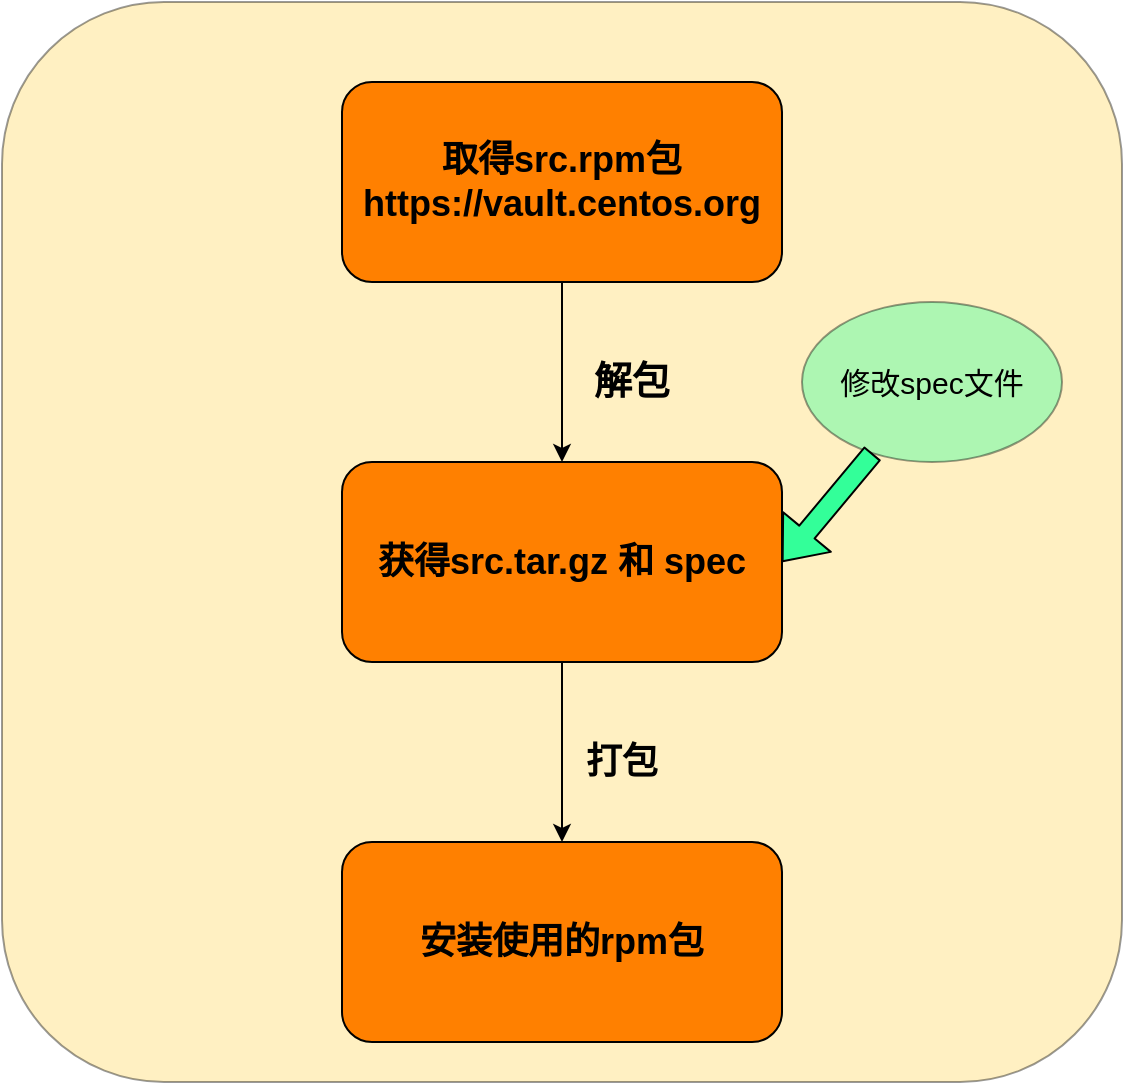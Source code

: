 <mxfile version="14.0.1" type="device"><diagram id="JY1dz9htItaDCj4xKnm4" name="第 1 页"><mxGraphModel dx="1113" dy="626" grid="1" gridSize="10" guides="1" tooltips="1" connect="1" arrows="1" fold="1" page="1" pageScale="1" pageWidth="3300" pageHeight="2339" math="0" shadow="0"><root><mxCell id="0"/><mxCell id="1" parent="0"/><mxCell id="yKU6FpJ-xxpY1-yui1v--11" value="" style="rounded=1;whiteSpace=wrap;html=1;opacity=40;fillColor=#FFD966;" vertex="1" parent="1"><mxGeometry x="70" y="60" width="560" height="540" as="geometry"/></mxCell><mxCell id="yKU6FpJ-xxpY1-yui1v--7" style="edgeStyle=orthogonalEdgeStyle;rounded=0;orthogonalLoop=1;jettySize=auto;html=1;" edge="1" parent="1" source="yKU6FpJ-xxpY1-yui1v--1" target="yKU6FpJ-xxpY1-yui1v--5"><mxGeometry relative="1" as="geometry"/></mxCell><mxCell id="yKU6FpJ-xxpY1-yui1v--1" value="&lt;b style=&quot;font-size: 18px&quot;&gt;取得src.rpm包&lt;br&gt;https://vault.centos.org&lt;/b&gt;" style="rounded=1;whiteSpace=wrap;html=1;fillColor=#FF8000;" vertex="1" parent="1"><mxGeometry x="240" y="100" width="220" height="100" as="geometry"/></mxCell><mxCell id="yKU6FpJ-xxpY1-yui1v--8" style="edgeStyle=orthogonalEdgeStyle;rounded=0;orthogonalLoop=1;jettySize=auto;html=1;" edge="1" parent="1" source="yKU6FpJ-xxpY1-yui1v--5" target="yKU6FpJ-xxpY1-yui1v--6"><mxGeometry relative="1" as="geometry"/></mxCell><mxCell id="yKU6FpJ-xxpY1-yui1v--5" value="&lt;b&gt;&lt;font style=&quot;font-size: 18px&quot;&gt;获得src.tar.gz 和 spec&lt;/font&gt;&lt;/b&gt;" style="rounded=1;whiteSpace=wrap;html=1;fillColor=#FF8000;" vertex="1" parent="1"><mxGeometry x="240" y="290" width="220" height="100" as="geometry"/></mxCell><mxCell id="yKU6FpJ-xxpY1-yui1v--6" value="&lt;b&gt;&lt;font style=&quot;font-size: 18px&quot;&gt;安装使用的rpm包&lt;/font&gt;&lt;/b&gt;" style="rounded=1;whiteSpace=wrap;html=1;fillColor=#FF8000;" vertex="1" parent="1"><mxGeometry x="240" y="480" width="220" height="100" as="geometry"/></mxCell><mxCell id="yKU6FpJ-xxpY1-yui1v--9" value="&lt;b&gt;&lt;font style=&quot;font-size: 19px&quot;&gt;解包&lt;/font&gt;&lt;/b&gt;" style="text;html=1;strokeColor=none;fillColor=none;align=center;verticalAlign=middle;whiteSpace=wrap;rounded=0;" vertex="1" parent="1"><mxGeometry x="340" y="240" width="90" height="20" as="geometry"/></mxCell><mxCell id="yKU6FpJ-xxpY1-yui1v--10" value="&lt;b&gt;&lt;font style=&quot;font-size: 18px&quot;&gt;打包&lt;/font&gt;&lt;/b&gt;" style="text;html=1;strokeColor=none;fillColor=none;align=center;verticalAlign=middle;whiteSpace=wrap;rounded=0;" vertex="1" parent="1"><mxGeometry x="360" y="430" width="40" height="20" as="geometry"/></mxCell><mxCell id="yKU6FpJ-xxpY1-yui1v--12" value="&lt;font style=&quot;font-size: 15px&quot;&gt;修改spec文件&lt;/font&gt;" style="ellipse;whiteSpace=wrap;html=1;opacity=40;fillColor=#33FF99;" vertex="1" parent="1"><mxGeometry x="470" y="210" width="130" height="80" as="geometry"/></mxCell><mxCell id="yKU6FpJ-xxpY1-yui1v--13" value="" style="shape=flexArrow;endArrow=classic;html=1;entryX=1;entryY=0.5;entryDx=0;entryDy=0;fillColor=#33FF99;" edge="1" parent="1" source="yKU6FpJ-xxpY1-yui1v--12" target="yKU6FpJ-xxpY1-yui1v--5"><mxGeometry width="50" height="50" relative="1" as="geometry"><mxPoint x="500" y="310" as="sourcePoint"/><mxPoint x="550" y="260" as="targetPoint"/></mxGeometry></mxCell></root></mxGraphModel></diagram></mxfile>